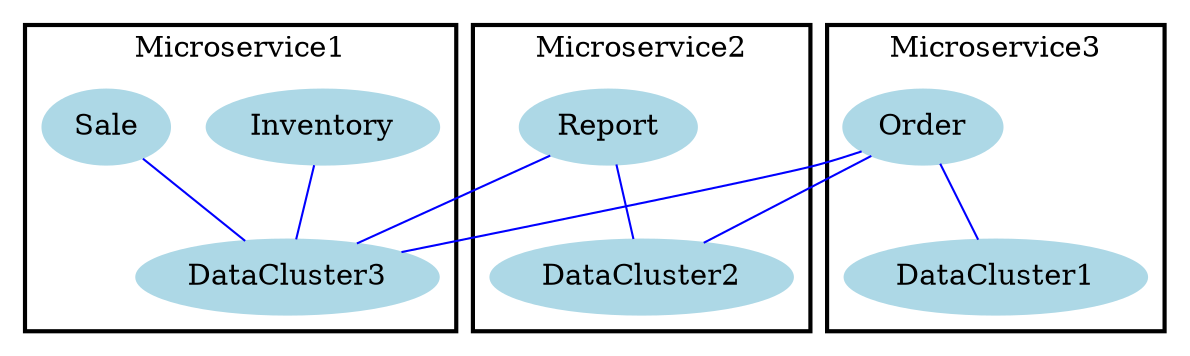 /* ------------------------------------------------------------ */
/* created with bunch v3 */
/* Objective Function value = 1.0*/
/* ------------------------------------------------------------ */

graph G {
size= "10,10";
rotate = 0;
subgraph cluster0 {
label = "Microservice2";
color = black;
style = bold;

"DataCluster2"[label="DataCluster2",shape=ellipse,color=lightblue,fontcolor=black,style=filled];
"Report"[label="Report",shape=ellipse,color=lightblue,fontcolor=black,style=filled];
}
subgraph cluster1 {
label = "Microservice3";
color = black;
style = bold;

"Order"[label="Order",shape=ellipse,color=lightblue,fontcolor=black,style=filled];
"DataCluster1"[label="DataCluster1",shape=ellipse,color=lightblue,fontcolor=black,style=filled];
}
subgraph cluster2 {
label = "Microservice1";
color = black;
style = bold;

"DataCluster3"[label="DataCluster3",shape=ellipse,color=lightblue,fontcolor=black,style=filled];
"Inventory"[label="Inventory",shape=ellipse,color=lightblue,fontcolor=black,style=filled];
"Sale"[label="Sale",shape=ellipse,color=lightblue,fontcolor=black,style=filled];
}
"Report" -- "DataCluster3" [color=blue,font=6];
"Report" -- "DataCluster2" [color=blue,font=6];
"Sale" -- "DataCluster3" [color=blue,font=6];
"Inventory" -- "DataCluster3" [color=blue,font=6];
"Order" -- "DataCluster1" [color=blue,font=6];
"Order" -- "DataCluster3" [color=blue,font=6];
"Order" -- "DataCluster2" [color=blue,font=6];
}
